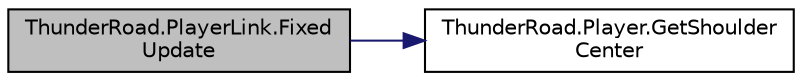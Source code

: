 digraph "ThunderRoad.PlayerLink.FixedUpdate"
{
 // LATEX_PDF_SIZE
  edge [fontname="Helvetica",fontsize="10",labelfontname="Helvetica",labelfontsize="10"];
  node [fontname="Helvetica",fontsize="10",shape=record];
  rankdir="LR";
  Node1 [label="ThunderRoad.PlayerLink.Fixed\lUpdate",height=0.2,width=0.4,color="black", fillcolor="grey75", style="filled", fontcolor="black",tooltip="Fixeds the update."];
  Node1 -> Node2 [color="midnightblue",fontsize="10",style="solid",fontname="Helvetica"];
  Node2 [label="ThunderRoad.Player.GetShoulder\lCenter",height=0.2,width=0.4,color="black", fillcolor="white", style="filled",URL="$class_thunder_road_1_1_player.html#a2a904aa49af916768f0958ca2bde16cc",tooltip="Gets the shoulder center."];
}
